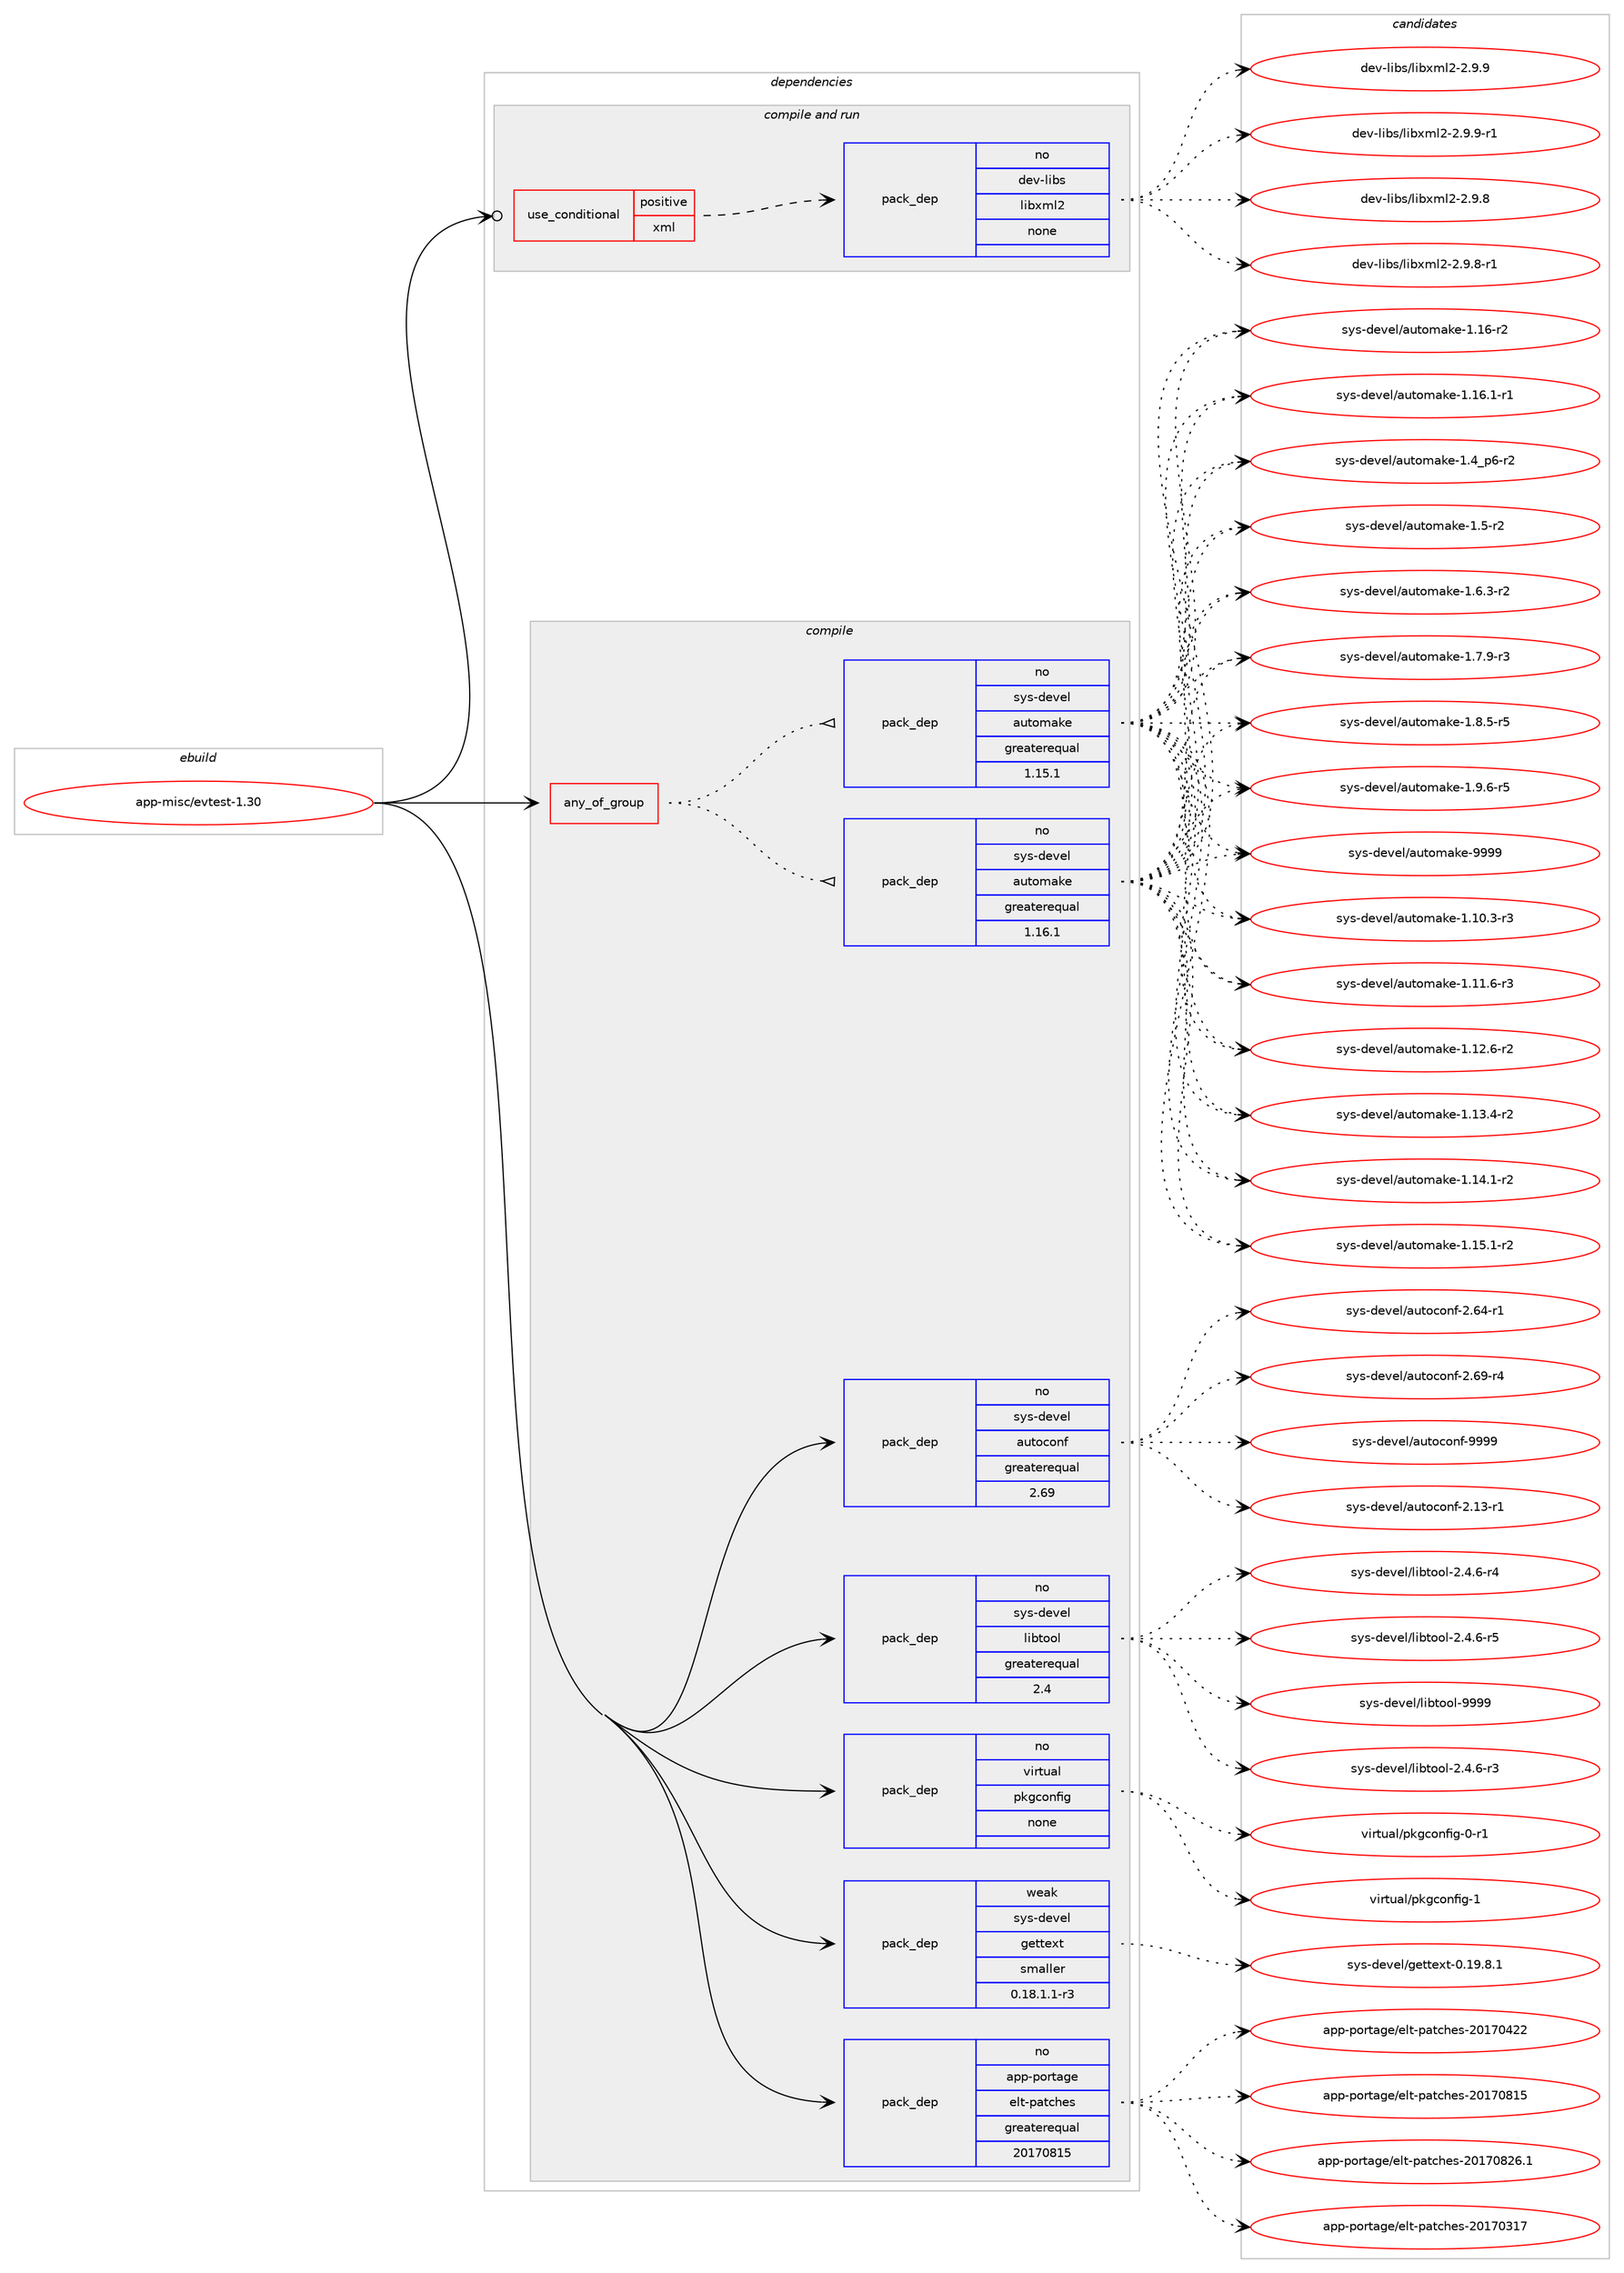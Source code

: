 digraph prolog {

# *************
# Graph options
# *************

newrank=true;
concentrate=true;
compound=true;
graph [rankdir=LR,fontname=Helvetica,fontsize=10,ranksep=1.5];#, ranksep=2.5, nodesep=0.2];
edge  [arrowhead=vee];
node  [fontname=Helvetica,fontsize=10];

# **********
# The ebuild
# **********

subgraph cluster_leftcol {
color=gray;
rank=same;
label=<<i>ebuild</i>>;
id [label="app-misc/evtest-1.30", color=red, width=4, href="../app-misc/evtest-1.30.svg"];
}

# ****************
# The dependencies
# ****************

subgraph cluster_midcol {
color=gray;
label=<<i>dependencies</i>>;
subgraph cluster_compile {
fillcolor="#eeeeee";
style=filled;
label=<<i>compile</i>>;
subgraph any19664 {
dependency1298538 [label=<<TABLE BORDER="0" CELLBORDER="1" CELLSPACING="0" CELLPADDING="4"><TR><TD CELLPADDING="10">any_of_group</TD></TR></TABLE>>, shape=none, color=red];subgraph pack925108 {
dependency1298539 [label=<<TABLE BORDER="0" CELLBORDER="1" CELLSPACING="0" CELLPADDING="4" WIDTH="220"><TR><TD ROWSPAN="6" CELLPADDING="30">pack_dep</TD></TR><TR><TD WIDTH="110">no</TD></TR><TR><TD>sys-devel</TD></TR><TR><TD>automake</TD></TR><TR><TD>greaterequal</TD></TR><TR><TD>1.16.1</TD></TR></TABLE>>, shape=none, color=blue];
}
dependency1298538:e -> dependency1298539:w [weight=20,style="dotted",arrowhead="oinv"];
subgraph pack925109 {
dependency1298540 [label=<<TABLE BORDER="0" CELLBORDER="1" CELLSPACING="0" CELLPADDING="4" WIDTH="220"><TR><TD ROWSPAN="6" CELLPADDING="30">pack_dep</TD></TR><TR><TD WIDTH="110">no</TD></TR><TR><TD>sys-devel</TD></TR><TR><TD>automake</TD></TR><TR><TD>greaterequal</TD></TR><TR><TD>1.15.1</TD></TR></TABLE>>, shape=none, color=blue];
}
dependency1298538:e -> dependency1298540:w [weight=20,style="dotted",arrowhead="oinv"];
}
id:e -> dependency1298538:w [weight=20,style="solid",arrowhead="vee"];
subgraph pack925110 {
dependency1298541 [label=<<TABLE BORDER="0" CELLBORDER="1" CELLSPACING="0" CELLPADDING="4" WIDTH="220"><TR><TD ROWSPAN="6" CELLPADDING="30">pack_dep</TD></TR><TR><TD WIDTH="110">no</TD></TR><TR><TD>app-portage</TD></TR><TR><TD>elt-patches</TD></TR><TR><TD>greaterequal</TD></TR><TR><TD>20170815</TD></TR></TABLE>>, shape=none, color=blue];
}
id:e -> dependency1298541:w [weight=20,style="solid",arrowhead="vee"];
subgraph pack925111 {
dependency1298542 [label=<<TABLE BORDER="0" CELLBORDER="1" CELLSPACING="0" CELLPADDING="4" WIDTH="220"><TR><TD ROWSPAN="6" CELLPADDING="30">pack_dep</TD></TR><TR><TD WIDTH="110">no</TD></TR><TR><TD>sys-devel</TD></TR><TR><TD>autoconf</TD></TR><TR><TD>greaterequal</TD></TR><TR><TD>2.69</TD></TR></TABLE>>, shape=none, color=blue];
}
id:e -> dependency1298542:w [weight=20,style="solid",arrowhead="vee"];
subgraph pack925112 {
dependency1298543 [label=<<TABLE BORDER="0" CELLBORDER="1" CELLSPACING="0" CELLPADDING="4" WIDTH="220"><TR><TD ROWSPAN="6" CELLPADDING="30">pack_dep</TD></TR><TR><TD WIDTH="110">no</TD></TR><TR><TD>sys-devel</TD></TR><TR><TD>libtool</TD></TR><TR><TD>greaterequal</TD></TR><TR><TD>2.4</TD></TR></TABLE>>, shape=none, color=blue];
}
id:e -> dependency1298543:w [weight=20,style="solid",arrowhead="vee"];
subgraph pack925113 {
dependency1298544 [label=<<TABLE BORDER="0" CELLBORDER="1" CELLSPACING="0" CELLPADDING="4" WIDTH="220"><TR><TD ROWSPAN="6" CELLPADDING="30">pack_dep</TD></TR><TR><TD WIDTH="110">no</TD></TR><TR><TD>virtual</TD></TR><TR><TD>pkgconfig</TD></TR><TR><TD>none</TD></TR><TR><TD></TD></TR></TABLE>>, shape=none, color=blue];
}
id:e -> dependency1298544:w [weight=20,style="solid",arrowhead="vee"];
subgraph pack925114 {
dependency1298545 [label=<<TABLE BORDER="0" CELLBORDER="1" CELLSPACING="0" CELLPADDING="4" WIDTH="220"><TR><TD ROWSPAN="6" CELLPADDING="30">pack_dep</TD></TR><TR><TD WIDTH="110">weak</TD></TR><TR><TD>sys-devel</TD></TR><TR><TD>gettext</TD></TR><TR><TD>smaller</TD></TR><TR><TD>0.18.1.1-r3</TD></TR></TABLE>>, shape=none, color=blue];
}
id:e -> dependency1298545:w [weight=20,style="solid",arrowhead="vee"];
}
subgraph cluster_compileandrun {
fillcolor="#eeeeee";
style=filled;
label=<<i>compile and run</i>>;
subgraph cond353224 {
dependency1298546 [label=<<TABLE BORDER="0" CELLBORDER="1" CELLSPACING="0" CELLPADDING="4"><TR><TD ROWSPAN="3" CELLPADDING="10">use_conditional</TD></TR><TR><TD>positive</TD></TR><TR><TD>xml</TD></TR></TABLE>>, shape=none, color=red];
subgraph pack925115 {
dependency1298547 [label=<<TABLE BORDER="0" CELLBORDER="1" CELLSPACING="0" CELLPADDING="4" WIDTH="220"><TR><TD ROWSPAN="6" CELLPADDING="30">pack_dep</TD></TR><TR><TD WIDTH="110">no</TD></TR><TR><TD>dev-libs</TD></TR><TR><TD>libxml2</TD></TR><TR><TD>none</TD></TR><TR><TD></TD></TR></TABLE>>, shape=none, color=blue];
}
dependency1298546:e -> dependency1298547:w [weight=20,style="dashed",arrowhead="vee"];
}
id:e -> dependency1298546:w [weight=20,style="solid",arrowhead="odotvee"];
}
subgraph cluster_run {
fillcolor="#eeeeee";
style=filled;
label=<<i>run</i>>;
}
}

# **************
# The candidates
# **************

subgraph cluster_choices {
rank=same;
color=gray;
label=<<i>candidates</i>>;

subgraph choice925108 {
color=black;
nodesep=1;
choice11512111545100101118101108479711711611110997107101454946494846514511451 [label="sys-devel/automake-1.10.3-r3", color=red, width=4,href="../sys-devel/automake-1.10.3-r3.svg"];
choice11512111545100101118101108479711711611110997107101454946494946544511451 [label="sys-devel/automake-1.11.6-r3", color=red, width=4,href="../sys-devel/automake-1.11.6-r3.svg"];
choice11512111545100101118101108479711711611110997107101454946495046544511450 [label="sys-devel/automake-1.12.6-r2", color=red, width=4,href="../sys-devel/automake-1.12.6-r2.svg"];
choice11512111545100101118101108479711711611110997107101454946495146524511450 [label="sys-devel/automake-1.13.4-r2", color=red, width=4,href="../sys-devel/automake-1.13.4-r2.svg"];
choice11512111545100101118101108479711711611110997107101454946495246494511450 [label="sys-devel/automake-1.14.1-r2", color=red, width=4,href="../sys-devel/automake-1.14.1-r2.svg"];
choice11512111545100101118101108479711711611110997107101454946495346494511450 [label="sys-devel/automake-1.15.1-r2", color=red, width=4,href="../sys-devel/automake-1.15.1-r2.svg"];
choice1151211154510010111810110847971171161111099710710145494649544511450 [label="sys-devel/automake-1.16-r2", color=red, width=4,href="../sys-devel/automake-1.16-r2.svg"];
choice11512111545100101118101108479711711611110997107101454946495446494511449 [label="sys-devel/automake-1.16.1-r1", color=red, width=4,href="../sys-devel/automake-1.16.1-r1.svg"];
choice115121115451001011181011084797117116111109971071014549465295112544511450 [label="sys-devel/automake-1.4_p6-r2", color=red, width=4,href="../sys-devel/automake-1.4_p6-r2.svg"];
choice11512111545100101118101108479711711611110997107101454946534511450 [label="sys-devel/automake-1.5-r2", color=red, width=4,href="../sys-devel/automake-1.5-r2.svg"];
choice115121115451001011181011084797117116111109971071014549465446514511450 [label="sys-devel/automake-1.6.3-r2", color=red, width=4,href="../sys-devel/automake-1.6.3-r2.svg"];
choice115121115451001011181011084797117116111109971071014549465546574511451 [label="sys-devel/automake-1.7.9-r3", color=red, width=4,href="../sys-devel/automake-1.7.9-r3.svg"];
choice115121115451001011181011084797117116111109971071014549465646534511453 [label="sys-devel/automake-1.8.5-r5", color=red, width=4,href="../sys-devel/automake-1.8.5-r5.svg"];
choice115121115451001011181011084797117116111109971071014549465746544511453 [label="sys-devel/automake-1.9.6-r5", color=red, width=4,href="../sys-devel/automake-1.9.6-r5.svg"];
choice115121115451001011181011084797117116111109971071014557575757 [label="sys-devel/automake-9999", color=red, width=4,href="../sys-devel/automake-9999.svg"];
dependency1298539:e -> choice11512111545100101118101108479711711611110997107101454946494846514511451:w [style=dotted,weight="100"];
dependency1298539:e -> choice11512111545100101118101108479711711611110997107101454946494946544511451:w [style=dotted,weight="100"];
dependency1298539:e -> choice11512111545100101118101108479711711611110997107101454946495046544511450:w [style=dotted,weight="100"];
dependency1298539:e -> choice11512111545100101118101108479711711611110997107101454946495146524511450:w [style=dotted,weight="100"];
dependency1298539:e -> choice11512111545100101118101108479711711611110997107101454946495246494511450:w [style=dotted,weight="100"];
dependency1298539:e -> choice11512111545100101118101108479711711611110997107101454946495346494511450:w [style=dotted,weight="100"];
dependency1298539:e -> choice1151211154510010111810110847971171161111099710710145494649544511450:w [style=dotted,weight="100"];
dependency1298539:e -> choice11512111545100101118101108479711711611110997107101454946495446494511449:w [style=dotted,weight="100"];
dependency1298539:e -> choice115121115451001011181011084797117116111109971071014549465295112544511450:w [style=dotted,weight="100"];
dependency1298539:e -> choice11512111545100101118101108479711711611110997107101454946534511450:w [style=dotted,weight="100"];
dependency1298539:e -> choice115121115451001011181011084797117116111109971071014549465446514511450:w [style=dotted,weight="100"];
dependency1298539:e -> choice115121115451001011181011084797117116111109971071014549465546574511451:w [style=dotted,weight="100"];
dependency1298539:e -> choice115121115451001011181011084797117116111109971071014549465646534511453:w [style=dotted,weight="100"];
dependency1298539:e -> choice115121115451001011181011084797117116111109971071014549465746544511453:w [style=dotted,weight="100"];
dependency1298539:e -> choice115121115451001011181011084797117116111109971071014557575757:w [style=dotted,weight="100"];
}
subgraph choice925109 {
color=black;
nodesep=1;
choice11512111545100101118101108479711711611110997107101454946494846514511451 [label="sys-devel/automake-1.10.3-r3", color=red, width=4,href="../sys-devel/automake-1.10.3-r3.svg"];
choice11512111545100101118101108479711711611110997107101454946494946544511451 [label="sys-devel/automake-1.11.6-r3", color=red, width=4,href="../sys-devel/automake-1.11.6-r3.svg"];
choice11512111545100101118101108479711711611110997107101454946495046544511450 [label="sys-devel/automake-1.12.6-r2", color=red, width=4,href="../sys-devel/automake-1.12.6-r2.svg"];
choice11512111545100101118101108479711711611110997107101454946495146524511450 [label="sys-devel/automake-1.13.4-r2", color=red, width=4,href="../sys-devel/automake-1.13.4-r2.svg"];
choice11512111545100101118101108479711711611110997107101454946495246494511450 [label="sys-devel/automake-1.14.1-r2", color=red, width=4,href="../sys-devel/automake-1.14.1-r2.svg"];
choice11512111545100101118101108479711711611110997107101454946495346494511450 [label="sys-devel/automake-1.15.1-r2", color=red, width=4,href="../sys-devel/automake-1.15.1-r2.svg"];
choice1151211154510010111810110847971171161111099710710145494649544511450 [label="sys-devel/automake-1.16-r2", color=red, width=4,href="../sys-devel/automake-1.16-r2.svg"];
choice11512111545100101118101108479711711611110997107101454946495446494511449 [label="sys-devel/automake-1.16.1-r1", color=red, width=4,href="../sys-devel/automake-1.16.1-r1.svg"];
choice115121115451001011181011084797117116111109971071014549465295112544511450 [label="sys-devel/automake-1.4_p6-r2", color=red, width=4,href="../sys-devel/automake-1.4_p6-r2.svg"];
choice11512111545100101118101108479711711611110997107101454946534511450 [label="sys-devel/automake-1.5-r2", color=red, width=4,href="../sys-devel/automake-1.5-r2.svg"];
choice115121115451001011181011084797117116111109971071014549465446514511450 [label="sys-devel/automake-1.6.3-r2", color=red, width=4,href="../sys-devel/automake-1.6.3-r2.svg"];
choice115121115451001011181011084797117116111109971071014549465546574511451 [label="sys-devel/automake-1.7.9-r3", color=red, width=4,href="../sys-devel/automake-1.7.9-r3.svg"];
choice115121115451001011181011084797117116111109971071014549465646534511453 [label="sys-devel/automake-1.8.5-r5", color=red, width=4,href="../sys-devel/automake-1.8.5-r5.svg"];
choice115121115451001011181011084797117116111109971071014549465746544511453 [label="sys-devel/automake-1.9.6-r5", color=red, width=4,href="../sys-devel/automake-1.9.6-r5.svg"];
choice115121115451001011181011084797117116111109971071014557575757 [label="sys-devel/automake-9999", color=red, width=4,href="../sys-devel/automake-9999.svg"];
dependency1298540:e -> choice11512111545100101118101108479711711611110997107101454946494846514511451:w [style=dotted,weight="100"];
dependency1298540:e -> choice11512111545100101118101108479711711611110997107101454946494946544511451:w [style=dotted,weight="100"];
dependency1298540:e -> choice11512111545100101118101108479711711611110997107101454946495046544511450:w [style=dotted,weight="100"];
dependency1298540:e -> choice11512111545100101118101108479711711611110997107101454946495146524511450:w [style=dotted,weight="100"];
dependency1298540:e -> choice11512111545100101118101108479711711611110997107101454946495246494511450:w [style=dotted,weight="100"];
dependency1298540:e -> choice11512111545100101118101108479711711611110997107101454946495346494511450:w [style=dotted,weight="100"];
dependency1298540:e -> choice1151211154510010111810110847971171161111099710710145494649544511450:w [style=dotted,weight="100"];
dependency1298540:e -> choice11512111545100101118101108479711711611110997107101454946495446494511449:w [style=dotted,weight="100"];
dependency1298540:e -> choice115121115451001011181011084797117116111109971071014549465295112544511450:w [style=dotted,weight="100"];
dependency1298540:e -> choice11512111545100101118101108479711711611110997107101454946534511450:w [style=dotted,weight="100"];
dependency1298540:e -> choice115121115451001011181011084797117116111109971071014549465446514511450:w [style=dotted,weight="100"];
dependency1298540:e -> choice115121115451001011181011084797117116111109971071014549465546574511451:w [style=dotted,weight="100"];
dependency1298540:e -> choice115121115451001011181011084797117116111109971071014549465646534511453:w [style=dotted,weight="100"];
dependency1298540:e -> choice115121115451001011181011084797117116111109971071014549465746544511453:w [style=dotted,weight="100"];
dependency1298540:e -> choice115121115451001011181011084797117116111109971071014557575757:w [style=dotted,weight="100"];
}
subgraph choice925110 {
color=black;
nodesep=1;
choice97112112451121111141169710310147101108116451129711699104101115455048495548514955 [label="app-portage/elt-patches-20170317", color=red, width=4,href="../app-portage/elt-patches-20170317.svg"];
choice97112112451121111141169710310147101108116451129711699104101115455048495548525050 [label="app-portage/elt-patches-20170422", color=red, width=4,href="../app-portage/elt-patches-20170422.svg"];
choice97112112451121111141169710310147101108116451129711699104101115455048495548564953 [label="app-portage/elt-patches-20170815", color=red, width=4,href="../app-portage/elt-patches-20170815.svg"];
choice971121124511211111411697103101471011081164511297116991041011154550484955485650544649 [label="app-portage/elt-patches-20170826.1", color=red, width=4,href="../app-portage/elt-patches-20170826.1.svg"];
dependency1298541:e -> choice97112112451121111141169710310147101108116451129711699104101115455048495548514955:w [style=dotted,weight="100"];
dependency1298541:e -> choice97112112451121111141169710310147101108116451129711699104101115455048495548525050:w [style=dotted,weight="100"];
dependency1298541:e -> choice97112112451121111141169710310147101108116451129711699104101115455048495548564953:w [style=dotted,weight="100"];
dependency1298541:e -> choice971121124511211111411697103101471011081164511297116991041011154550484955485650544649:w [style=dotted,weight="100"];
}
subgraph choice925111 {
color=black;
nodesep=1;
choice1151211154510010111810110847971171161119911111010245504649514511449 [label="sys-devel/autoconf-2.13-r1", color=red, width=4,href="../sys-devel/autoconf-2.13-r1.svg"];
choice1151211154510010111810110847971171161119911111010245504654524511449 [label="sys-devel/autoconf-2.64-r1", color=red, width=4,href="../sys-devel/autoconf-2.64-r1.svg"];
choice1151211154510010111810110847971171161119911111010245504654574511452 [label="sys-devel/autoconf-2.69-r4", color=red, width=4,href="../sys-devel/autoconf-2.69-r4.svg"];
choice115121115451001011181011084797117116111991111101024557575757 [label="sys-devel/autoconf-9999", color=red, width=4,href="../sys-devel/autoconf-9999.svg"];
dependency1298542:e -> choice1151211154510010111810110847971171161119911111010245504649514511449:w [style=dotted,weight="100"];
dependency1298542:e -> choice1151211154510010111810110847971171161119911111010245504654524511449:w [style=dotted,weight="100"];
dependency1298542:e -> choice1151211154510010111810110847971171161119911111010245504654574511452:w [style=dotted,weight="100"];
dependency1298542:e -> choice115121115451001011181011084797117116111991111101024557575757:w [style=dotted,weight="100"];
}
subgraph choice925112 {
color=black;
nodesep=1;
choice1151211154510010111810110847108105981161111111084550465246544511451 [label="sys-devel/libtool-2.4.6-r3", color=red, width=4,href="../sys-devel/libtool-2.4.6-r3.svg"];
choice1151211154510010111810110847108105981161111111084550465246544511452 [label="sys-devel/libtool-2.4.6-r4", color=red, width=4,href="../sys-devel/libtool-2.4.6-r4.svg"];
choice1151211154510010111810110847108105981161111111084550465246544511453 [label="sys-devel/libtool-2.4.6-r5", color=red, width=4,href="../sys-devel/libtool-2.4.6-r5.svg"];
choice1151211154510010111810110847108105981161111111084557575757 [label="sys-devel/libtool-9999", color=red, width=4,href="../sys-devel/libtool-9999.svg"];
dependency1298543:e -> choice1151211154510010111810110847108105981161111111084550465246544511451:w [style=dotted,weight="100"];
dependency1298543:e -> choice1151211154510010111810110847108105981161111111084550465246544511452:w [style=dotted,weight="100"];
dependency1298543:e -> choice1151211154510010111810110847108105981161111111084550465246544511453:w [style=dotted,weight="100"];
dependency1298543:e -> choice1151211154510010111810110847108105981161111111084557575757:w [style=dotted,weight="100"];
}
subgraph choice925113 {
color=black;
nodesep=1;
choice11810511411611797108471121071039911111010210510345484511449 [label="virtual/pkgconfig-0-r1", color=red, width=4,href="../virtual/pkgconfig-0-r1.svg"];
choice1181051141161179710847112107103991111101021051034549 [label="virtual/pkgconfig-1", color=red, width=4,href="../virtual/pkgconfig-1.svg"];
dependency1298544:e -> choice11810511411611797108471121071039911111010210510345484511449:w [style=dotted,weight="100"];
dependency1298544:e -> choice1181051141161179710847112107103991111101021051034549:w [style=dotted,weight="100"];
}
subgraph choice925114 {
color=black;
nodesep=1;
choice1151211154510010111810110847103101116116101120116454846495746564649 [label="sys-devel/gettext-0.19.8.1", color=red, width=4,href="../sys-devel/gettext-0.19.8.1.svg"];
dependency1298545:e -> choice1151211154510010111810110847103101116116101120116454846495746564649:w [style=dotted,weight="100"];
}
subgraph choice925115 {
color=black;
nodesep=1;
choice1001011184510810598115471081059812010910850455046574656 [label="dev-libs/libxml2-2.9.8", color=red, width=4,href="../dev-libs/libxml2-2.9.8.svg"];
choice10010111845108105981154710810598120109108504550465746564511449 [label="dev-libs/libxml2-2.9.8-r1", color=red, width=4,href="../dev-libs/libxml2-2.9.8-r1.svg"];
choice1001011184510810598115471081059812010910850455046574657 [label="dev-libs/libxml2-2.9.9", color=red, width=4,href="../dev-libs/libxml2-2.9.9.svg"];
choice10010111845108105981154710810598120109108504550465746574511449 [label="dev-libs/libxml2-2.9.9-r1", color=red, width=4,href="../dev-libs/libxml2-2.9.9-r1.svg"];
dependency1298547:e -> choice1001011184510810598115471081059812010910850455046574656:w [style=dotted,weight="100"];
dependency1298547:e -> choice10010111845108105981154710810598120109108504550465746564511449:w [style=dotted,weight="100"];
dependency1298547:e -> choice1001011184510810598115471081059812010910850455046574657:w [style=dotted,weight="100"];
dependency1298547:e -> choice10010111845108105981154710810598120109108504550465746574511449:w [style=dotted,weight="100"];
}
}

}
